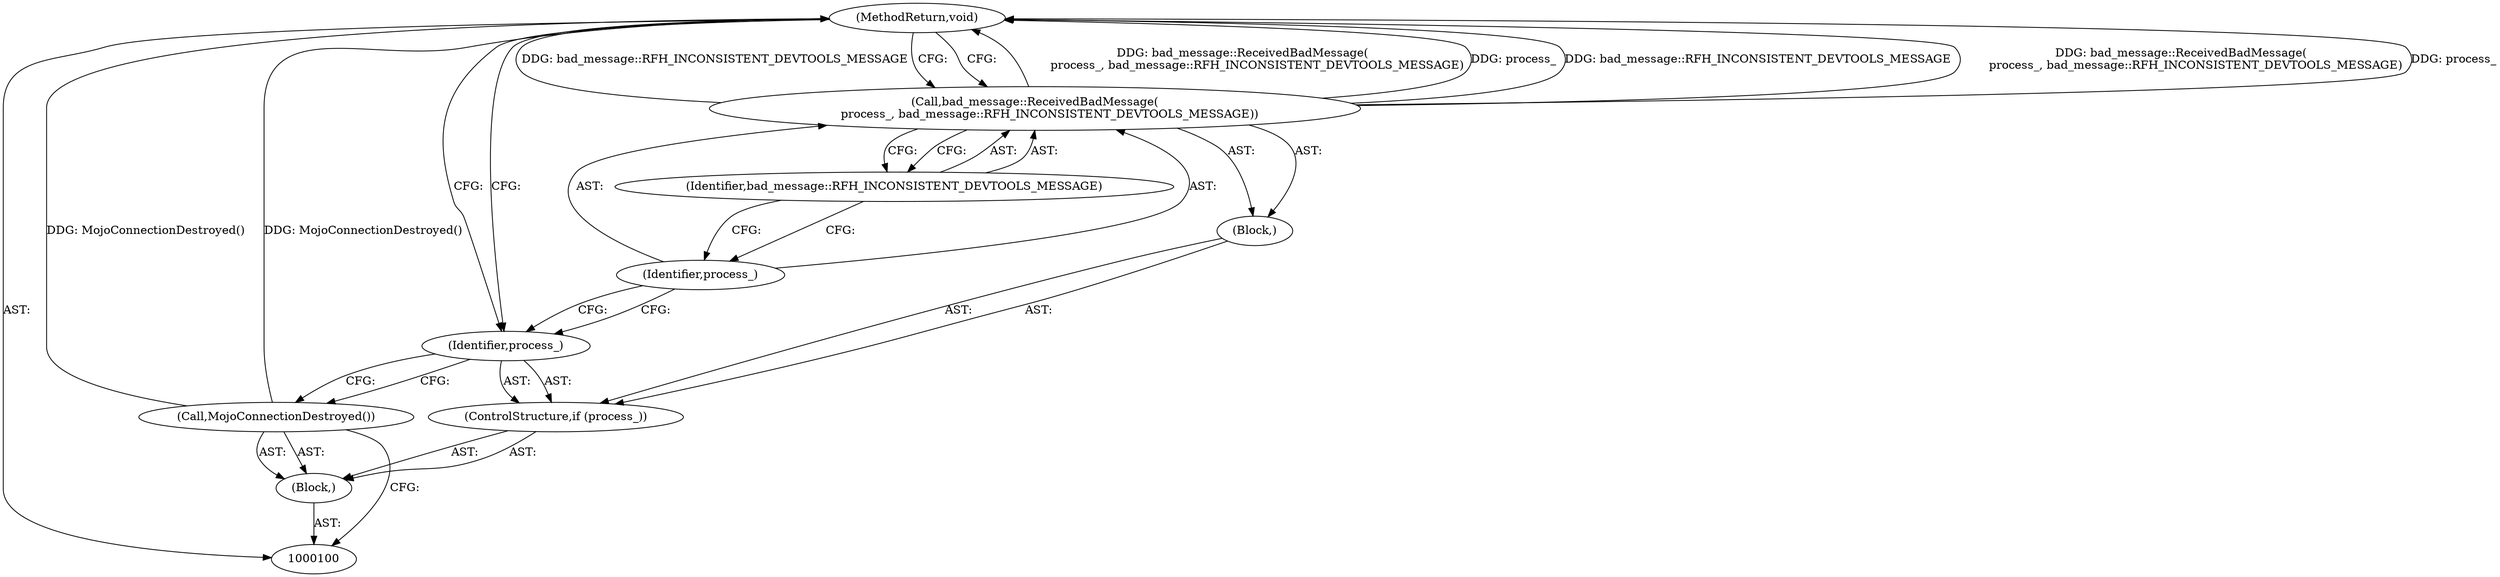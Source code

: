 digraph "1_Chrome_3c8e4852477d5b1e2da877808c998dc57db9460f_1" {
"1000109" [label="(MethodReturn,void)"];
"1000101" [label="(Block,)"];
"1000102" [label="(Call,MojoConnectionDestroyed())"];
"1000105" [label="(Block,)"];
"1000103" [label="(ControlStructure,if (process_))"];
"1000104" [label="(Identifier,process_)"];
"1000106" [label="(Call,bad_message::ReceivedBadMessage(\n        process_, bad_message::RFH_INCONSISTENT_DEVTOOLS_MESSAGE))"];
"1000108" [label="(Identifier,bad_message::RFH_INCONSISTENT_DEVTOOLS_MESSAGE)"];
"1000107" [label="(Identifier,process_)"];
"1000109" -> "1000100"  [label="AST: "];
"1000109" -> "1000106"  [label="CFG: "];
"1000109" -> "1000104"  [label="CFG: "];
"1000106" -> "1000109"  [label="DDG: bad_message::ReceivedBadMessage(\n        process_, bad_message::RFH_INCONSISTENT_DEVTOOLS_MESSAGE)"];
"1000106" -> "1000109"  [label="DDG: process_"];
"1000106" -> "1000109"  [label="DDG: bad_message::RFH_INCONSISTENT_DEVTOOLS_MESSAGE"];
"1000102" -> "1000109"  [label="DDG: MojoConnectionDestroyed()"];
"1000101" -> "1000100"  [label="AST: "];
"1000102" -> "1000101"  [label="AST: "];
"1000103" -> "1000101"  [label="AST: "];
"1000102" -> "1000101"  [label="AST: "];
"1000102" -> "1000100"  [label="CFG: "];
"1000104" -> "1000102"  [label="CFG: "];
"1000102" -> "1000109"  [label="DDG: MojoConnectionDestroyed()"];
"1000105" -> "1000103"  [label="AST: "];
"1000106" -> "1000105"  [label="AST: "];
"1000103" -> "1000101"  [label="AST: "];
"1000104" -> "1000103"  [label="AST: "];
"1000105" -> "1000103"  [label="AST: "];
"1000104" -> "1000103"  [label="AST: "];
"1000104" -> "1000102"  [label="CFG: "];
"1000107" -> "1000104"  [label="CFG: "];
"1000109" -> "1000104"  [label="CFG: "];
"1000106" -> "1000105"  [label="AST: "];
"1000106" -> "1000108"  [label="CFG: "];
"1000107" -> "1000106"  [label="AST: "];
"1000108" -> "1000106"  [label="AST: "];
"1000109" -> "1000106"  [label="CFG: "];
"1000106" -> "1000109"  [label="DDG: bad_message::ReceivedBadMessage(\n        process_, bad_message::RFH_INCONSISTENT_DEVTOOLS_MESSAGE)"];
"1000106" -> "1000109"  [label="DDG: process_"];
"1000106" -> "1000109"  [label="DDG: bad_message::RFH_INCONSISTENT_DEVTOOLS_MESSAGE"];
"1000108" -> "1000106"  [label="AST: "];
"1000108" -> "1000107"  [label="CFG: "];
"1000106" -> "1000108"  [label="CFG: "];
"1000107" -> "1000106"  [label="AST: "];
"1000107" -> "1000104"  [label="CFG: "];
"1000108" -> "1000107"  [label="CFG: "];
}
